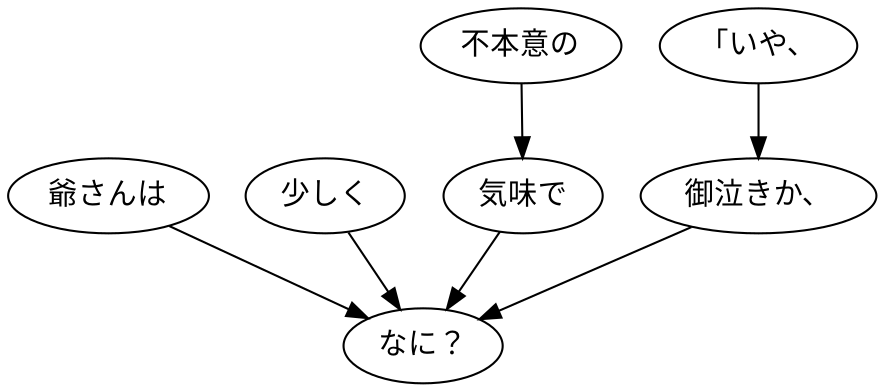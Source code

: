 digraph graph4458 {
	node0 [label="爺さんは"];
	node1 [label="少しく"];
	node2 [label="不本意の"];
	node3 [label="気味で"];
	node4 [label="「いや、"];
	node5 [label="御泣きか、"];
	node6 [label="なに？"];
	node0 -> node6;
	node1 -> node6;
	node2 -> node3;
	node3 -> node6;
	node4 -> node5;
	node5 -> node6;
}
